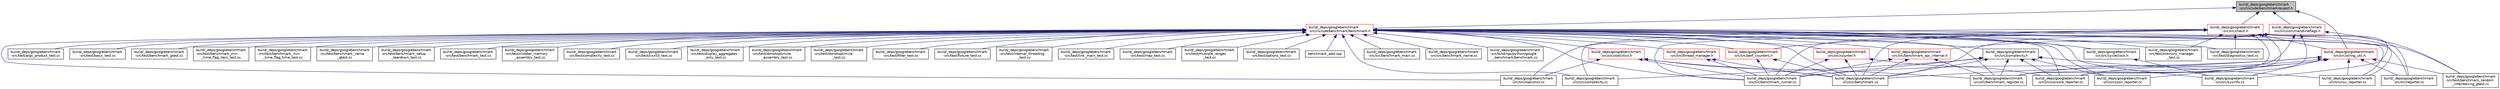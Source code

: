 digraph "build/_deps/googlebenchmark-src/include/benchmark/export.h"
{
 // LATEX_PDF_SIZE
  edge [fontname="Helvetica",fontsize="10",labelfontname="Helvetica",labelfontsize="10"];
  node [fontname="Helvetica",fontsize="10",shape=record];
  Node1 [label="build/_deps/googlebenchmark\l-src/include/benchmark/export.h",height=0.2,width=0.4,color="black", fillcolor="grey75", style="filled", fontcolor="black",tooltip=" "];
  Node1 -> Node2 [dir="back",color="midnightblue",fontsize="10",style="solid"];
  Node2 [label="build/_deps/googlebenchmark\l-src/include/benchmark/benchmark.h",height=0.2,width=0.4,color="red", fillcolor="white", style="filled",URL="$benchmark_8h.html",tooltip=" "];
  Node2 -> Node3 [dir="back",color="midnightblue",fontsize="10",style="solid"];
  Node3 [label="benchmark_add.cpp",height=0.2,width=0.4,color="black", fillcolor="white", style="filled",URL="$benchmark__add_8cpp.html",tooltip=" "];
  Node2 -> Node4 [dir="back",color="midnightblue",fontsize="10",style="solid"];
  Node4 [label="build/_deps/googlebenchmark\l-src/bindings/python/google\l_benchmark/benchmark.cc",height=0.2,width=0.4,color="black", fillcolor="white", style="filled",URL="$bindings_2python_2google__benchmark_2benchmark_8cc.html",tooltip=" "];
  Node2 -> Node5 [dir="back",color="midnightblue",fontsize="10",style="solid"];
  Node5 [label="build/_deps/googlebenchmark\l-src/src/benchmark.cc",height=0.2,width=0.4,color="black", fillcolor="white", style="filled",URL="$src_2benchmark_8cc.html",tooltip=" "];
  Node2 -> Node6 [dir="back",color="midnightblue",fontsize="10",style="solid"];
  Node6 [label="build/_deps/googlebenchmark\l-src/src/benchmark_api_internal.h",height=0.2,width=0.4,color="red", fillcolor="white", style="filled",URL="$benchmark__api__internal_8h.html",tooltip=" "];
  Node6 -> Node5 [dir="back",color="midnightblue",fontsize="10",style="solid"];
  Node6 -> Node8 [dir="back",color="midnightblue",fontsize="10",style="solid"];
  Node8 [label="build/_deps/googlebenchmark\l-src/src/benchmark_register.cc",height=0.2,width=0.4,color="black", fillcolor="white", style="filled",URL="$benchmark__register_8cc.html",tooltip=" "];
  Node6 -> Node9 [dir="back",color="midnightblue",fontsize="10",style="solid"];
  Node9 [label="build/_deps/googlebenchmark\l-src/src/benchmark_runner.cc",height=0.2,width=0.4,color="black", fillcolor="white", style="filled",URL="$benchmark__runner_8cc.html",tooltip=" "];
  Node2 -> Node13 [dir="back",color="midnightblue",fontsize="10",style="solid"];
  Node13 [label="build/_deps/googlebenchmark\l-src/src/benchmark_main.cc",height=0.2,width=0.4,color="black", fillcolor="white", style="filled",URL="$benchmark__main_8cc.html",tooltip=" "];
  Node2 -> Node14 [dir="back",color="midnightblue",fontsize="10",style="solid"];
  Node14 [label="build/_deps/googlebenchmark\l-src/src/benchmark_name.cc",height=0.2,width=0.4,color="black", fillcolor="white", style="filled",URL="$benchmark__name_8cc.html",tooltip=" "];
  Node2 -> Node8 [dir="back",color="midnightblue",fontsize="10",style="solid"];
  Node2 -> Node9 [dir="back",color="midnightblue",fontsize="10",style="solid"];
  Node2 -> Node15 [dir="back",color="midnightblue",fontsize="10",style="solid"];
  Node15 [label="build/_deps/googlebenchmark\l-src/src/complexity.cc",height=0.2,width=0.4,color="black", fillcolor="white", style="filled",URL="$complexity_8cc.html",tooltip=" "];
  Node2 -> Node16 [dir="back",color="midnightblue",fontsize="10",style="solid"];
  Node16 [label="build/_deps/googlebenchmark\l-src/src/complexity.h",height=0.2,width=0.4,color="black", fillcolor="white", style="filled",URL="$complexity_8h.html",tooltip=" "];
  Node16 -> Node5 [dir="back",color="midnightblue",fontsize="10",style="solid"];
  Node16 -> Node8 [dir="back",color="midnightblue",fontsize="10",style="solid"];
  Node16 -> Node9 [dir="back",color="midnightblue",fontsize="10",style="solid"];
  Node16 -> Node15 [dir="back",color="midnightblue",fontsize="10",style="solid"];
  Node16 -> Node17 [dir="back",color="midnightblue",fontsize="10",style="solid"];
  Node17 [label="build/_deps/googlebenchmark\l-src/src/console_reporter.cc",height=0.2,width=0.4,color="black", fillcolor="white", style="filled",URL="$console__reporter_8cc.html",tooltip=" "];
  Node16 -> Node18 [dir="back",color="midnightblue",fontsize="10",style="solid"];
  Node18 [label="build/_deps/googlebenchmark\l-src/src/csv_reporter.cc",height=0.2,width=0.4,color="black", fillcolor="white", style="filled",URL="$csv__reporter_8cc.html",tooltip=" "];
  Node16 -> Node19 [dir="back",color="midnightblue",fontsize="10",style="solid"];
  Node19 [label="build/_deps/googlebenchmark\l-src/src/json_reporter.cc",height=0.2,width=0.4,color="black", fillcolor="white", style="filled",URL="$json__reporter_8cc.html",tooltip=" "];
  Node2 -> Node17 [dir="back",color="midnightblue",fontsize="10",style="solid"];
  Node2 -> Node20 [dir="back",color="midnightblue",fontsize="10",style="solid"];
  Node20 [label="build/_deps/googlebenchmark\l-src/src/counter.h",height=0.2,width=0.4,color="red", fillcolor="white", style="filled",URL="$counter_8h.html",tooltip=" "];
  Node20 -> Node5 [dir="back",color="midnightblue",fontsize="10",style="solid"];
  Node20 -> Node9 [dir="back",color="midnightblue",fontsize="10",style="solid"];
  Node20 -> Node17 [dir="back",color="midnightblue",fontsize="10",style="solid"];
  Node2 -> Node18 [dir="back",color="midnightblue",fontsize="10",style="solid"];
  Node2 -> Node22 [dir="back",color="midnightblue",fontsize="10",style="solid"];
  Node22 [label="build/_deps/googlebenchmark\l-src/src/cycleclock.h",height=0.2,width=0.4,color="black", fillcolor="white", style="filled",URL="$cycleclock_8h.html",tooltip=" "];
  Node22 -> Node23 [dir="back",color="midnightblue",fontsize="10",style="solid"];
  Node23 [label="build/_deps/googlebenchmark\l-src/src/sysinfo.cc",height=0.2,width=0.4,color="black", fillcolor="white", style="filled",URL="$sysinfo_8cc.html",tooltip=" "];
  Node2 -> Node19 [dir="back",color="midnightblue",fontsize="10",style="solid"];
  Node2 -> Node24 [dir="back",color="midnightblue",fontsize="10",style="solid"];
  Node24 [label="build/_deps/googlebenchmark\l-src/src/perf_counters.h",height=0.2,width=0.4,color="red", fillcolor="white", style="filled",URL="$perf__counters_8h.html",tooltip=" "];
  Node24 -> Node5 [dir="back",color="midnightblue",fontsize="10",style="solid"];
  Node24 -> Node9 [dir="back",color="midnightblue",fontsize="10",style="solid"];
  Node2 -> Node28 [dir="back",color="midnightblue",fontsize="10",style="solid"];
  Node28 [label="build/_deps/googlebenchmark\l-src/src/reporter.cc",height=0.2,width=0.4,color="black", fillcolor="white", style="filled",URL="$reporter_8cc.html",tooltip=" "];
  Node2 -> Node29 [dir="back",color="midnightblue",fontsize="10",style="solid"];
  Node29 [label="build/_deps/googlebenchmark\l-src/src/statistics.cc",height=0.2,width=0.4,color="black", fillcolor="white", style="filled",URL="$statistics_8cc.html",tooltip=" "];
  Node2 -> Node30 [dir="back",color="midnightblue",fontsize="10",style="solid"];
  Node30 [label="build/_deps/googlebenchmark\l-src/src/statistics.h",height=0.2,width=0.4,color="red", fillcolor="white", style="filled",URL="$statistics_8h.html",tooltip=" "];
  Node30 -> Node5 [dir="back",color="midnightblue",fontsize="10",style="solid"];
  Node30 -> Node8 [dir="back",color="midnightblue",fontsize="10",style="solid"];
  Node30 -> Node9 [dir="back",color="midnightblue",fontsize="10",style="solid"];
  Node30 -> Node29 [dir="back",color="midnightblue",fontsize="10",style="solid"];
  Node2 -> Node23 [dir="back",color="midnightblue",fontsize="10",style="solid"];
  Node2 -> Node32 [dir="back",color="midnightblue",fontsize="10",style="solid"];
  Node32 [label="build/_deps/googlebenchmark\l-src/src/thread_manager.h",height=0.2,width=0.4,color="red", fillcolor="white", style="filled",URL="$thread__manager_8h.html",tooltip=" "];
  Node32 -> Node5 [dir="back",color="midnightblue",fontsize="10",style="solid"];
  Node32 -> Node9 [dir="back",color="midnightblue",fontsize="10",style="solid"];
  Node2 -> Node33 [dir="back",color="midnightblue",fontsize="10",style="solid"];
  Node33 [label="build/_deps/googlebenchmark\l-src/test/args_product_test.cc",height=0.2,width=0.4,color="black", fillcolor="white", style="filled",URL="$args__product__test_8cc.html",tooltip=" "];
  Node2 -> Node34 [dir="back",color="midnightblue",fontsize="10",style="solid"];
  Node34 [label="build/_deps/googlebenchmark\l-src/test/basic_test.cc",height=0.2,width=0.4,color="black", fillcolor="white", style="filled",URL="$basic__test_8cc.html",tooltip=" "];
  Node2 -> Node35 [dir="back",color="midnightblue",fontsize="10",style="solid"];
  Node35 [label="build/_deps/googlebenchmark\l-src/test/benchmark_gtest.cc",height=0.2,width=0.4,color="black", fillcolor="white", style="filled",URL="$benchmark__gtest_8cc.html",tooltip=" "];
  Node2 -> Node36 [dir="back",color="midnightblue",fontsize="10",style="solid"];
  Node36 [label="build/_deps/googlebenchmark\l-src/test/benchmark_min\l_time_flag_iters_test.cc",height=0.2,width=0.4,color="black", fillcolor="white", style="filled",URL="$benchmark__min__time__flag__iters__test_8cc.html",tooltip=" "];
  Node2 -> Node37 [dir="back",color="midnightblue",fontsize="10",style="solid"];
  Node37 [label="build/_deps/googlebenchmark\l-src/test/benchmark_min\l_time_flag_time_test.cc",height=0.2,width=0.4,color="black", fillcolor="white", style="filled",URL="$benchmark__min__time__flag__time__test_8cc.html",tooltip=" "];
  Node2 -> Node38 [dir="back",color="midnightblue",fontsize="10",style="solid"];
  Node38 [label="build/_deps/googlebenchmark\l-src/test/benchmark_name\l_gtest.cc",height=0.2,width=0.4,color="black", fillcolor="white", style="filled",URL="$benchmark__name__gtest_8cc.html",tooltip=" "];
  Node2 -> Node39 [dir="back",color="midnightblue",fontsize="10",style="solid"];
  Node39 [label="build/_deps/googlebenchmark\l-src/test/benchmark_random\l_interleaving_gtest.cc",height=0.2,width=0.4,color="black", fillcolor="white", style="filled",URL="$benchmark__random__interleaving__gtest_8cc.html",tooltip=" "];
  Node2 -> Node40 [dir="back",color="midnightblue",fontsize="10",style="solid"];
  Node40 [label="build/_deps/googlebenchmark\l-src/test/benchmark_setup\l_teardown_test.cc",height=0.2,width=0.4,color="black", fillcolor="white", style="filled",URL="$benchmark__setup__teardown__test_8cc.html",tooltip=" "];
  Node2 -> Node41 [dir="back",color="midnightblue",fontsize="10",style="solid"];
  Node41 [label="build/_deps/googlebenchmark\l-src/test/benchmark_test.cc",height=0.2,width=0.4,color="black", fillcolor="white", style="filled",URL="$benchmark__test_8cc.html",tooltip=" "];
  Node2 -> Node42 [dir="back",color="midnightblue",fontsize="10",style="solid"];
  Node42 [label="build/_deps/googlebenchmark\l-src/test/clobber_memory\l_assembly_test.cc",height=0.2,width=0.4,color="black", fillcolor="white", style="filled",URL="$clobber__memory__assembly__test_8cc.html",tooltip=" "];
  Node2 -> Node43 [dir="back",color="midnightblue",fontsize="10",style="solid"];
  Node43 [label="build/_deps/googlebenchmark\l-src/test/complexity_test.cc",height=0.2,width=0.4,color="black", fillcolor="white", style="filled",URL="$complexity__test_8cc.html",tooltip=" "];
  Node2 -> Node44 [dir="back",color="midnightblue",fontsize="10",style="solid"];
  Node44 [label="build/_deps/googlebenchmark\l-src/test/cxx03_test.cc",height=0.2,width=0.4,color="black", fillcolor="white", style="filled",URL="$cxx03__test_8cc.html",tooltip=" "];
  Node2 -> Node45 [dir="back",color="midnightblue",fontsize="10",style="solid"];
  Node45 [label="build/_deps/googlebenchmark\l-src/test/diagnostics_test.cc",height=0.2,width=0.4,color="black", fillcolor="white", style="filled",URL="$diagnostics__test_8cc.html",tooltip=" "];
  Node2 -> Node46 [dir="back",color="midnightblue",fontsize="10",style="solid"];
  Node46 [label="build/_deps/googlebenchmark\l-src/test/display_aggregates\l_only_test.cc",height=0.2,width=0.4,color="black", fillcolor="white", style="filled",URL="$display__aggregates__only__test_8cc.html",tooltip=" "];
  Node2 -> Node47 [dir="back",color="midnightblue",fontsize="10",style="solid"];
  Node47 [label="build/_deps/googlebenchmark\l-src/test/donotoptimize\l_assembly_test.cc",height=0.2,width=0.4,color="black", fillcolor="white", style="filled",URL="$donotoptimize__assembly__test_8cc.html",tooltip=" "];
  Node2 -> Node48 [dir="back",color="midnightblue",fontsize="10",style="solid"];
  Node48 [label="build/_deps/googlebenchmark\l-src/test/donotoptimize\l_test.cc",height=0.2,width=0.4,color="black", fillcolor="white", style="filled",URL="$donotoptimize__test_8cc.html",tooltip=" "];
  Node2 -> Node49 [dir="back",color="midnightblue",fontsize="10",style="solid"];
  Node49 [label="build/_deps/googlebenchmark\l-src/test/filter_test.cc",height=0.2,width=0.4,color="black", fillcolor="white", style="filled",URL="$filter__test_8cc.html",tooltip=" "];
  Node2 -> Node50 [dir="back",color="midnightblue",fontsize="10",style="solid"];
  Node50 [label="build/_deps/googlebenchmark\l-src/test/fixture_test.cc",height=0.2,width=0.4,color="black", fillcolor="white", style="filled",URL="$fixture__test_8cc.html",tooltip=" "];
  Node2 -> Node51 [dir="back",color="midnightblue",fontsize="10",style="solid"];
  Node51 [label="build/_deps/googlebenchmark\l-src/test/internal_threading\l_test.cc",height=0.2,width=0.4,color="black", fillcolor="white", style="filled",URL="$internal__threading__test_8cc.html",tooltip=" "];
  Node2 -> Node52 [dir="back",color="midnightblue",fontsize="10",style="solid"];
  Node52 [label="build/_deps/googlebenchmark\l-src/test/link_main_test.cc",height=0.2,width=0.4,color="black", fillcolor="white", style="filled",URL="$link__main__test_8cc.html",tooltip=" "];
  Node2 -> Node53 [dir="back",color="midnightblue",fontsize="10",style="solid"];
  Node53 [label="build/_deps/googlebenchmark\l-src/test/map_test.cc",height=0.2,width=0.4,color="black", fillcolor="white", style="filled",URL="$map__test_8cc.html",tooltip=" "];
  Node2 -> Node54 [dir="back",color="midnightblue",fontsize="10",style="solid"];
  Node54 [label="build/_deps/googlebenchmark\l-src/test/memory_manager\l_test.cc",height=0.2,width=0.4,color="black", fillcolor="white", style="filled",URL="$memory__manager__test_8cc.html",tooltip=" "];
  Node2 -> Node55 [dir="back",color="midnightblue",fontsize="10",style="solid"];
  Node55 [label="build/_deps/googlebenchmark\l-src/test/multiple_ranges\l_test.cc",height=0.2,width=0.4,color="black", fillcolor="white", style="filled",URL="$multiple__ranges__test_8cc.html",tooltip=" "];
  Node2 -> Node56 [dir="back",color="midnightblue",fontsize="10",style="solid"];
  Node56 [label="build/_deps/googlebenchmark\l-src/test/options_test.cc",height=0.2,width=0.4,color="black", fillcolor="white", style="filled",URL="$options__test_8cc.html",tooltip=" "];
  Node1 -> Node71 [dir="back",color="midnightblue",fontsize="10",style="solid"];
  Node71 [label="build/_deps/googlebenchmark\l-src/src/check.h",height=0.2,width=0.4,color="red", fillcolor="white", style="filled",URL="$check_8h.html",tooltip=" "];
  Node71 -> Node5 [dir="back",color="midnightblue",fontsize="10",style="solid"];
  Node71 -> Node8 [dir="back",color="midnightblue",fontsize="10",style="solid"];
  Node71 -> Node9 [dir="back",color="midnightblue",fontsize="10",style="solid"];
  Node71 -> Node15 [dir="back",color="midnightblue",fontsize="10",style="solid"];
  Node71 -> Node17 [dir="back",color="midnightblue",fontsize="10",style="solid"];
  Node71 -> Node18 [dir="back",color="midnightblue",fontsize="10",style="solid"];
  Node71 -> Node24 [dir="back",color="midnightblue",fontsize="10",style="solid"];
  Node71 -> Node28 [dir="back",color="midnightblue",fontsize="10",style="solid"];
  Node71 -> Node29 [dir="back",color="midnightblue",fontsize="10",style="solid"];
  Node71 -> Node78 [dir="back",color="midnightblue",fontsize="10",style="solid"];
  Node78 [label="build/_deps/googlebenchmark\l-src/src/string_util.h",height=0.2,width=0.4,color="red", fillcolor="white", style="filled",URL="$string__util_8h.html",tooltip=" "];
  Node78 -> Node5 [dir="back",color="midnightblue",fontsize="10",style="solid"];
  Node78 -> Node8 [dir="back",color="midnightblue",fontsize="10",style="solid"];
  Node78 -> Node9 [dir="back",color="midnightblue",fontsize="10",style="solid"];
  Node78 -> Node17 [dir="back",color="midnightblue",fontsize="10",style="solid"];
  Node78 -> Node18 [dir="back",color="midnightblue",fontsize="10",style="solid"];
  Node78 -> Node19 [dir="back",color="midnightblue",fontsize="10",style="solid"];
  Node78 -> Node28 [dir="back",color="midnightblue",fontsize="10",style="solid"];
  Node78 -> Node23 [dir="back",color="midnightblue",fontsize="10",style="solid"];
  Node78 -> Node39 [dir="back",color="midnightblue",fontsize="10",style="solid"];
  Node71 -> Node23 [dir="back",color="midnightblue",fontsize="10",style="solid"];
  Node71 -> Node45 [dir="back",color="midnightblue",fontsize="10",style="solid"];
  Node71 -> Node54 [dir="back",color="midnightblue",fontsize="10",style="solid"];
  Node1 -> Node84 [dir="back",color="midnightblue",fontsize="10",style="solid"];
  Node84 [label="build/_deps/googlebenchmark\l-src/src/commandlineflags.h",height=0.2,width=0.4,color="red", fillcolor="white", style="filled",URL="$commandlineflags_8h.html",tooltip=" "];
  Node84 -> Node5 [dir="back",color="midnightblue",fontsize="10",style="solid"];
  Node84 -> Node6 [dir="back",color="midnightblue",fontsize="10",style="solid"];
  Node84 -> Node8 [dir="back",color="midnightblue",fontsize="10",style="solid"];
  Node84 -> Node9 [dir="back",color="midnightblue",fontsize="10",style="solid"];
  Node84 -> Node17 [dir="back",color="midnightblue",fontsize="10",style="solid"];
  Node84 -> Node39 [dir="back",color="midnightblue",fontsize="10",style="solid"];
  Node1 -> Node78 [dir="back",color="midnightblue",fontsize="10",style="solid"];
}
